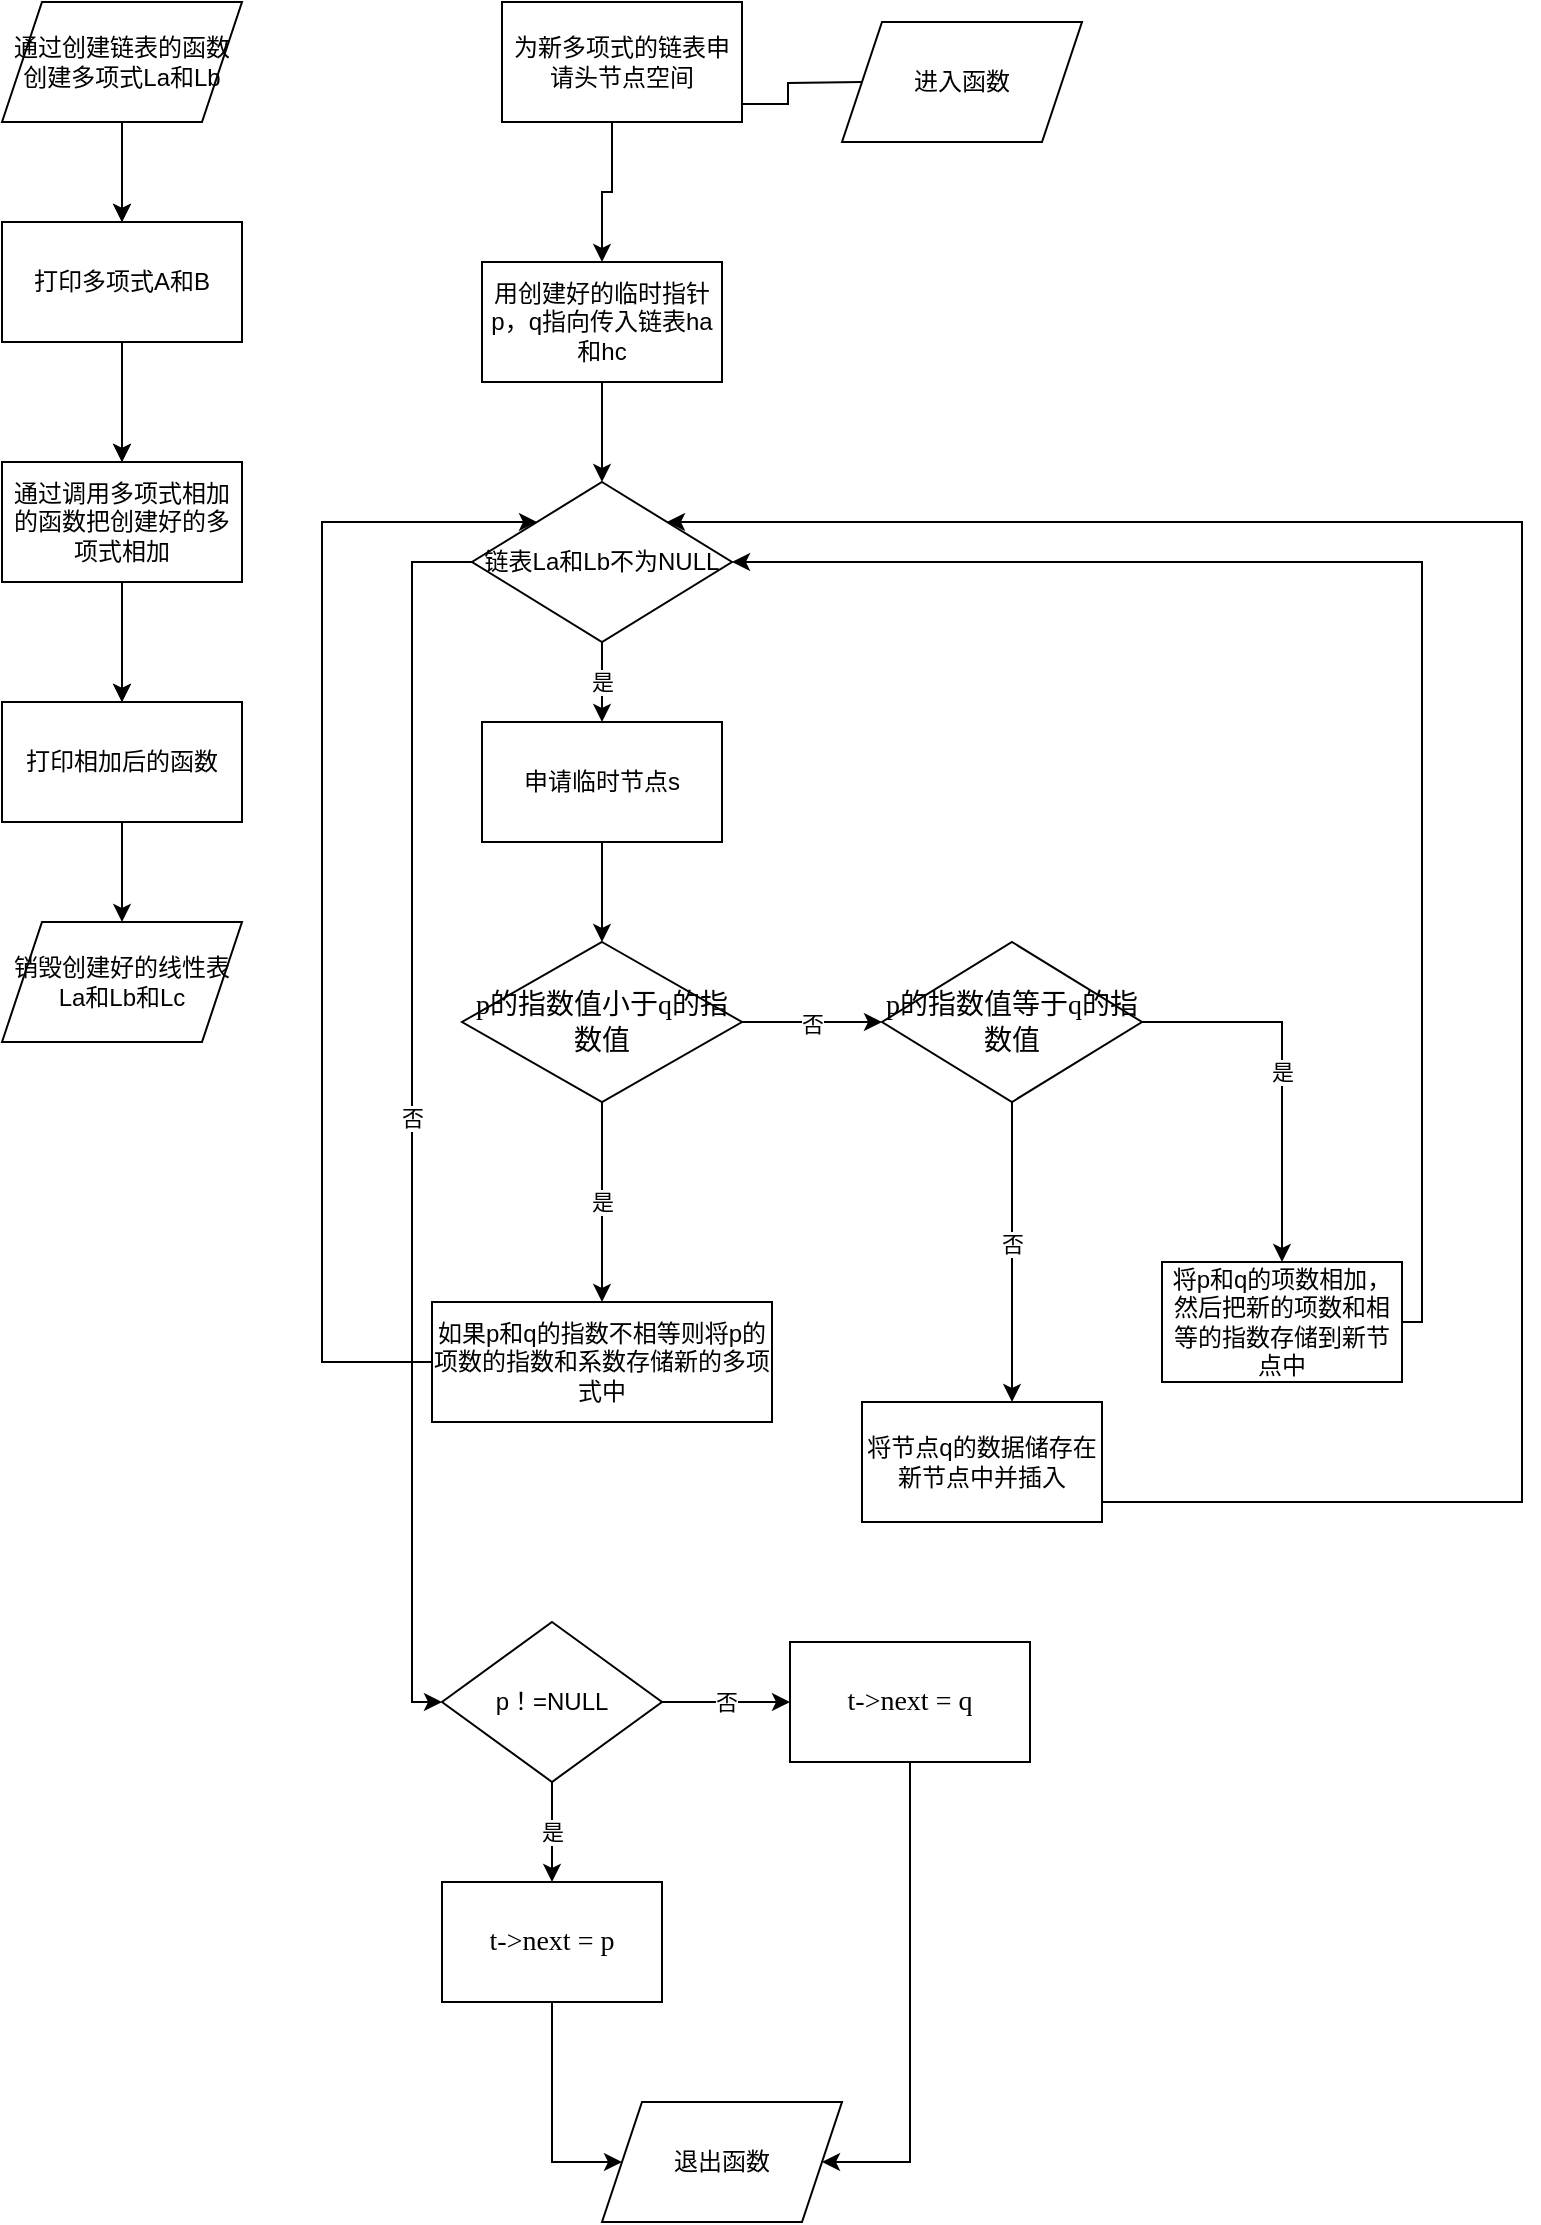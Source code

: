 ﻿<mxfile version="13.6.5">
    <diagram id="qVp4HlY-DoeAkirpydSN" name="第 1 页">
        <mxGraphModel dx="1488" dy="609" grid="1" gridSize="10" guides="1" tooltips="1" connect="1" arrows="1" fold="1" page="1" pageScale="1" pageWidth="827" pageHeight="1169" math="0" shadow="0">
            <root>
                <mxCell id="0"/>
                <mxCell id="1" parent="0"/>
                <mxCell id="4" value="" style="edgeStyle=orthogonalEdgeStyle;rounded=0;orthogonalLoop=1;jettySize=auto;html=1;" edge="1" parent="1" target="3">
                    <mxGeometry relative="1" as="geometry">
                        <mxPoint x="80" y="130" as="sourcePoint"/>
                    </mxGeometry>
                </mxCell>
                <mxCell id="5" value="" style="edgeStyle=orthogonalEdgeStyle;rounded=0;orthogonalLoop=1;jettySize=auto;html=1;" edge="1" parent="1" source="2" target="3">
                    <mxGeometry relative="1" as="geometry"/>
                </mxCell>
                <mxCell id="6" style="edgeStyle=orthogonalEdgeStyle;rounded=0;orthogonalLoop=1;jettySize=auto;html=1;" edge="1" parent="1" source="2">
                    <mxGeometry relative="1" as="geometry">
                        <mxPoint x="80" y="130" as="targetPoint"/>
                    </mxGeometry>
                </mxCell>
                <mxCell id="2" value="通过创建链表的函数创建多项式La和Lb" style="shape=parallelogram;perimeter=parallelogramPerimeter;whiteSpace=wrap;html=1;fixedSize=1;" vertex="1" parent="1">
                    <mxGeometry x="20" y="20" width="120" height="60" as="geometry"/>
                </mxCell>
                <mxCell id="9" value="" style="edgeStyle=orthogonalEdgeStyle;rounded=0;orthogonalLoop=1;jettySize=auto;html=1;" edge="1" parent="1" source="3" target="8">
                    <mxGeometry relative="1" as="geometry"/>
                </mxCell>
                <mxCell id="10" style="edgeStyle=orthogonalEdgeStyle;rounded=0;orthogonalLoop=1;jettySize=auto;html=1;entryX=0.5;entryY=0;entryDx=0;entryDy=0;" edge="1" parent="1" source="3" target="8">
                    <mxGeometry relative="1" as="geometry"/>
                </mxCell>
                <mxCell id="3" value="打印多项式A和B" style="rounded=0;whiteSpace=wrap;html=1;" vertex="1" parent="1">
                    <mxGeometry x="20" y="130" width="120" height="60" as="geometry"/>
                </mxCell>
                <mxCell id="12" value="" style="edgeStyle=orthogonalEdgeStyle;rounded=0;orthogonalLoop=1;jettySize=auto;html=1;" edge="1" parent="1" source="8" target="11">
                    <mxGeometry relative="1" as="geometry"/>
                </mxCell>
                <mxCell id="13" style="edgeStyle=orthogonalEdgeStyle;rounded=0;orthogonalLoop=1;jettySize=auto;html=1;" edge="1" parent="1" source="8">
                    <mxGeometry relative="1" as="geometry">
                        <mxPoint x="80" y="370" as="targetPoint"/>
                    </mxGeometry>
                </mxCell>
                <mxCell id="8" value="通过调用多项式相加的函数把创建好的多项式相加" style="rounded=0;whiteSpace=wrap;html=1;" vertex="1" parent="1">
                    <mxGeometry x="20" y="250" width="120" height="60" as="geometry"/>
                </mxCell>
                <mxCell id="15" style="edgeStyle=orthogonalEdgeStyle;rounded=0;orthogonalLoop=1;jettySize=auto;html=1;" edge="1" parent="1" source="11" target="14">
                    <mxGeometry relative="1" as="geometry"/>
                </mxCell>
                <mxCell id="11" value="打印相加后的函数" style="rounded=0;whiteSpace=wrap;html=1;" vertex="1" parent="1">
                    <mxGeometry x="20" y="370" width="120" height="60" as="geometry"/>
                </mxCell>
                <mxCell id="14" value="销毁创建好的线性表La和Lb和Lc" style="shape=parallelogram;perimeter=parallelogramPerimeter;whiteSpace=wrap;html=1;fixedSize=1;" vertex="1" parent="1">
                    <mxGeometry x="20" y="480" width="120" height="60" as="geometry"/>
                </mxCell>
                <mxCell id="18" style="edgeStyle=orthogonalEdgeStyle;rounded=0;orthogonalLoop=1;jettySize=auto;html=1;entryX=0.5;entryY=0;entryDx=0;entryDy=0;" edge="1" parent="1" target="17">
                    <mxGeometry relative="1" as="geometry">
                        <mxPoint x="320" y="80" as="sourcePoint"/>
                        <Array as="points">
                            <mxPoint x="325" y="80"/>
                            <mxPoint x="325" y="115"/>
                            <mxPoint x="320" y="115"/>
                        </Array>
                    </mxGeometry>
                </mxCell>
                <mxCell id="20" style="edgeStyle=orthogonalEdgeStyle;rounded=0;orthogonalLoop=1;jettySize=auto;html=1;entryX=0.5;entryY=0;entryDx=0;entryDy=0;" edge="1" parent="1" source="17">
                    <mxGeometry relative="1" as="geometry">
                        <mxPoint x="320" y="260" as="targetPoint"/>
                        <Array as="points">
                            <mxPoint x="320" y="230"/>
                            <mxPoint x="320" y="230"/>
                        </Array>
                    </mxGeometry>
                </mxCell>
                <mxCell id="17" value="用创建好的临时指针p，q指向传入链表ha和hc" style="rounded=0;whiteSpace=wrap;html=1;" vertex="1" parent="1">
                    <mxGeometry x="260" y="150" width="120" height="60" as="geometry"/>
                </mxCell>
                <mxCell id="23" value="是" style="edgeStyle=orthogonalEdgeStyle;rounded=0;orthogonalLoop=1;jettySize=auto;html=1;entryX=0.5;entryY=0;entryDx=0;entryDy=0;" edge="1" parent="1" source="21" target="22">
                    <mxGeometry relative="1" as="geometry"/>
                </mxCell>
                <mxCell id="76" value="否" style="edgeStyle=orthogonalEdgeStyle;rounded=0;orthogonalLoop=1;jettySize=auto;html=1;entryX=0;entryY=0.5;entryDx=0;entryDy=0;" edge="1" parent="1" source="21" target="78">
                    <mxGeometry relative="1" as="geometry">
                        <mxPoint x="220" y="790" as="targetPoint"/>
                        <Array as="points">
                            <mxPoint x="225" y="300"/>
                            <mxPoint x="225" y="870"/>
                        </Array>
                    </mxGeometry>
                </mxCell>
                <mxCell id="21" value="链表La和Lb不为NULL" style="rhombus;whiteSpace=wrap;html=1;" vertex="1" parent="1">
                    <mxGeometry x="255" y="260" width="130" height="80" as="geometry"/>
                </mxCell>
                <mxCell id="59" style="edgeStyle=orthogonalEdgeStyle;rounded=0;orthogonalLoop=1;jettySize=auto;html=1;" edge="1" parent="1" source="22" target="58">
                    <mxGeometry relative="1" as="geometry">
                        <Array as="points">
                            <mxPoint x="320" y="460"/>
                            <mxPoint x="320" y="460"/>
                        </Array>
                    </mxGeometry>
                </mxCell>
                <mxCell id="22" value="申请临时节点s" style="rounded=0;whiteSpace=wrap;html=1;" vertex="1" parent="1">
                    <mxGeometry x="260" y="380" width="120" height="60" as="geometry"/>
                </mxCell>
                <mxCell id="61" value="是" style="edgeStyle=orthogonalEdgeStyle;rounded=0;orthogonalLoop=1;jettySize=auto;html=1;" edge="1" parent="1" source="58" target="60">
                    <mxGeometry relative="1" as="geometry"/>
                </mxCell>
                <mxCell id="68" value="否" style="edgeStyle=orthogonalEdgeStyle;rounded=0;orthogonalLoop=1;jettySize=auto;html=1;entryX=0;entryY=0.5;entryDx=0;entryDy=0;" edge="1" parent="1" source="58">
                    <mxGeometry relative="1" as="geometry">
                        <mxPoint x="460" y="530" as="targetPoint"/>
                    </mxGeometry>
                </mxCell>
                <mxCell id="58" value="&lt;span lang=&quot;EN-US&quot; style=&quot;font-size: 10.5pt ; font-family: &amp;#34;times new roman&amp;#34; , serif&quot;&gt;p&lt;/span&gt;&lt;span style=&quot;font-size: 10.5pt&quot;&gt;的指数值小于&lt;/span&gt;&lt;span lang=&quot;EN-US&quot; style=&quot;font-size: 10.5pt ; font-family: &amp;#34;times new roman&amp;#34; , serif&quot;&gt;q&lt;/span&gt;&lt;span style=&quot;font-size: 10.5pt&quot;&gt;的指数值&lt;/span&gt;" style="rhombus;whiteSpace=wrap;html=1;" vertex="1" parent="1">
                    <mxGeometry x="250" y="490" width="140" height="80" as="geometry"/>
                </mxCell>
                <mxCell id="66" style="edgeStyle=orthogonalEdgeStyle;rounded=0;orthogonalLoop=1;jettySize=auto;html=1;entryX=0;entryY=0;entryDx=0;entryDy=0;exitX=0;exitY=0.5;exitDx=0;exitDy=0;" edge="1" parent="1" source="60" target="21">
                    <mxGeometry relative="1" as="geometry">
                        <mxPoint x="230" y="680" as="sourcePoint"/>
                        <Array as="points">
                            <mxPoint x="180" y="700"/>
                            <mxPoint x="180" y="280"/>
                        </Array>
                    </mxGeometry>
                </mxCell>
                <mxCell id="60" value="&lt;p class=&quot;MsoNormal&quot;&gt;&lt;span&gt;如果p和q的指数不相等则将p的项数的指数和系数存储新的多项式中&lt;/span&gt;&lt;span lang=&quot;EN-US&quot;&gt;&lt;/span&gt;&lt;/p&gt;" style="whiteSpace=wrap;html=1;" vertex="1" parent="1">
                    <mxGeometry x="235" y="670" width="170" height="60" as="geometry"/>
                </mxCell>
                <mxCell id="71" value="是" style="edgeStyle=orthogonalEdgeStyle;rounded=0;orthogonalLoop=1;jettySize=auto;html=1;entryX=0.5;entryY=0;entryDx=0;entryDy=0;" edge="1" parent="1" source="69" target="70">
                    <mxGeometry relative="1" as="geometry"/>
                </mxCell>
                <mxCell id="74" value="否" style="edgeStyle=orthogonalEdgeStyle;rounded=0;orthogonalLoop=1;jettySize=auto;html=1;" edge="1" parent="1" source="69" target="73">
                    <mxGeometry x="0.474" y="-40" relative="1" as="geometry">
                        <Array as="points">
                            <mxPoint x="525" y="640"/>
                            <mxPoint x="525" y="640"/>
                        </Array>
                        <mxPoint x="40" y="-40" as="offset"/>
                    </mxGeometry>
                </mxCell>
                <mxCell id="69" value="&lt;span lang=&quot;EN-US&quot; style=&quot;font-size: 10.5pt ; font-family: &amp;#34;times new roman&amp;#34; , serif&quot;&gt;p&lt;/span&gt;&lt;span style=&quot;font-size: 10.5pt&quot;&gt;的指数值等于&lt;/span&gt;&lt;span lang=&quot;EN-US&quot; style=&quot;font-size: 10.5pt ; font-family: &amp;#34;times new roman&amp;#34; , serif&quot;&gt;q&lt;/span&gt;&lt;span style=&quot;font-size: 10.5pt&quot;&gt;的指数值&lt;/span&gt;" style="rhombus;whiteSpace=wrap;html=1;" vertex="1" parent="1">
                    <mxGeometry x="460" y="490" width="130" height="80" as="geometry"/>
                </mxCell>
                <mxCell id="72" style="edgeStyle=orthogonalEdgeStyle;rounded=0;orthogonalLoop=1;jettySize=auto;html=1;entryX=1;entryY=0.5;entryDx=0;entryDy=0;exitX=1;exitY=0.5;exitDx=0;exitDy=0;" edge="1" parent="1" source="70" target="21">
                    <mxGeometry relative="1" as="geometry">
                        <Array as="points">
                            <mxPoint x="730" y="680"/>
                            <mxPoint x="730" y="300"/>
                        </Array>
                    </mxGeometry>
                </mxCell>
                <mxCell id="70" value="将p和q的项数相加，然后把新的项数和相等的指数存储到新节点中" style="rounded=0;whiteSpace=wrap;html=1;" vertex="1" parent="1">
                    <mxGeometry x="600" y="650" width="120" height="60" as="geometry"/>
                </mxCell>
                <mxCell id="75" style="edgeStyle=orthogonalEdgeStyle;rounded=0;orthogonalLoop=1;jettySize=auto;html=1;entryX=1;entryY=0;entryDx=0;entryDy=0;" edge="1" parent="1" source="73" target="21">
                    <mxGeometry relative="1" as="geometry">
                        <Array as="points">
                            <mxPoint x="780" y="770"/>
                            <mxPoint x="780" y="280"/>
                        </Array>
                    </mxGeometry>
                </mxCell>
                <mxCell id="73" value="将节点q的数据储存在新节点中并插入" style="whiteSpace=wrap;html=1;" vertex="1" parent="1">
                    <mxGeometry x="450" y="720" width="120" height="60" as="geometry"/>
                </mxCell>
                <mxCell id="82" value="否" style="edgeStyle=orthogonalEdgeStyle;rounded=0;orthogonalLoop=1;jettySize=auto;html=1;entryX=0;entryY=0.5;entryDx=0;entryDy=0;" edge="1" parent="1" source="78" target="81">
                    <mxGeometry relative="1" as="geometry">
                        <Array as="points">
                            <mxPoint x="390" y="870"/>
                            <mxPoint x="390" y="870"/>
                        </Array>
                    </mxGeometry>
                </mxCell>
                <mxCell id="83" value="是" style="edgeStyle=orthogonalEdgeStyle;rounded=0;orthogonalLoop=1;jettySize=auto;html=1;entryX=0.5;entryY=0;entryDx=0;entryDy=0;" edge="1" parent="1" source="78" target="80">
                    <mxGeometry relative="1" as="geometry"/>
                </mxCell>
                <mxCell id="78" value="p！=NULL" style="rhombus;whiteSpace=wrap;html=1;" vertex="1" parent="1">
                    <mxGeometry x="240" y="830" width="110" height="80" as="geometry"/>
                </mxCell>
                <mxCell id="87" style="edgeStyle=orthogonalEdgeStyle;rounded=0;orthogonalLoop=1;jettySize=auto;html=1;entryX=0;entryY=0.5;entryDx=0;entryDy=0;" edge="1" parent="1" source="80" target="86">
                    <mxGeometry relative="1" as="geometry">
                        <Array as="points">
                            <mxPoint x="295" y="1100"/>
                        </Array>
                    </mxGeometry>
                </mxCell>
                <mxCell id="80" value="&lt;span lang=&quot;EN-US&quot; style=&quot;font-size: 10.5pt ; font-family: &amp;#34;times new roman&amp;#34; , serif&quot;&gt;t-&amp;gt;next = p&lt;/span&gt;" style="rounded=0;whiteSpace=wrap;html=1;" vertex="1" parent="1">
                    <mxGeometry x="240" y="960" width="110" height="60" as="geometry"/>
                </mxCell>
                <mxCell id="88" style="edgeStyle=orthogonalEdgeStyle;rounded=0;orthogonalLoop=1;jettySize=auto;html=1;" edge="1" parent="1" source="81" target="86">
                    <mxGeometry relative="1" as="geometry">
                        <Array as="points">
                            <mxPoint x="474" y="1100"/>
                        </Array>
                    </mxGeometry>
                </mxCell>
                <mxCell id="81" value="&lt;span lang=&quot;EN-US&quot; style=&quot;font-size: 10.5pt ; font-family: &amp;#34;times new roman&amp;#34; , serif&quot;&gt;t-&amp;gt;next = q&lt;/span&gt;" style="rounded=0;whiteSpace=wrap;html=1;" vertex="1" parent="1">
                    <mxGeometry x="414" y="840" width="120" height="60" as="geometry"/>
                </mxCell>
                <mxCell id="86" value="退出函数" style="shape=parallelogram;perimeter=parallelogramPerimeter;whiteSpace=wrap;html=1;fixedSize=1;" vertex="1" parent="1">
                    <mxGeometry x="320" y="1070" width="120" height="60" as="geometry"/>
                </mxCell>
                <mxCell id="90" style="edgeStyle=orthogonalEdgeStyle;rounded=0;orthogonalLoop=1;jettySize=auto;html=1;" edge="1" parent="1">
                    <mxGeometry relative="1" as="geometry">
                        <mxPoint x="450" y="60" as="sourcePoint"/>
                        <mxPoint x="375" y="50" as="targetPoint"/>
                    </mxGeometry>
                </mxCell>
                <mxCell id="91" value="进入函数" style="shape=parallelogram;perimeter=parallelogramPerimeter;whiteSpace=wrap;html=1;fixedSize=1;" vertex="1" parent="1">
                    <mxGeometry x="440" y="30" width="120" height="60" as="geometry"/>
                </mxCell>
                <mxCell id="92" value="为新多项式的链表申请头节点空间" style="rounded=0;whiteSpace=wrap;html=1;" vertex="1" parent="1">
                    <mxGeometry x="270" y="20" width="120" height="60" as="geometry"/>
                </mxCell>
            </root>
        </mxGraphModel>
    </diagram>
</mxfile>